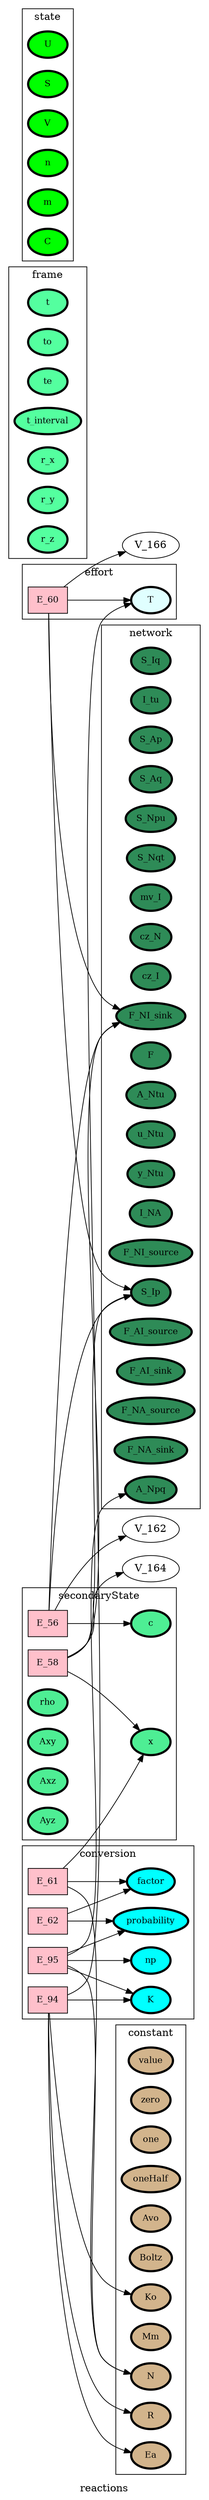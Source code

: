 digraph reactions {
label=reactions;
rankdir=LR;
subgraph cluster_reactions___network {
label=network;
rankdir=LR;
V_10 [fillcolor=seagreen, fontsize=12, label=S_Iq, penwidth=3, style=filled];
V_11 [fillcolor=seagreen, fontsize=12, label=I_tu, penwidth=3, style=filled];
V_12 [fillcolor=seagreen, fontsize=12, label=S_Ap, penwidth=3, style=filled];
V_13 [fillcolor=seagreen, fontsize=12, label=S_Aq, penwidth=3, style=filled];
V_14 [fillcolor=seagreen, fontsize=12, label=S_Npu, penwidth=3, style=filled];
V_15 [fillcolor=seagreen, fontsize=12, label=S_Nqt, penwidth=3, style=filled];
V_16 [fillcolor=seagreen, fontsize=12, label=mv_I, penwidth=3, style=filled];
V_17 [fillcolor=seagreen, fontsize=12, label=cz_N, penwidth=3, style=filled];
V_18 [fillcolor=seagreen, fontsize=12, label=cz_I, penwidth=3, style=filled];
V_19 [fillcolor=seagreen, fontsize=12, label=A_Npq, penwidth=3, style=filled];
V_2 [fillcolor=seagreen, fontsize=12, label=F, penwidth=3, style=filled];
V_20 [fillcolor=seagreen, fontsize=12, label=A_Ntu, penwidth=3, style=filled];
V_21 [fillcolor=seagreen, fontsize=12, label=u_Ntu, penwidth=3, style=filled];
V_22 [fillcolor=seagreen, fontsize=12, label=y_Ntu, penwidth=3, style=filled];
V_27 [fillcolor=seagreen, fontsize=12, label=I_NA, penwidth=3, style=filled];
V_3 [fillcolor=seagreen, fontsize=12, label=F_NI_source, penwidth=3, style=filled];
V_4 [fillcolor=seagreen, fontsize=12, label=F_NI_sink, penwidth=3, style=filled];
V_5 [fillcolor=seagreen, fontsize=12, label=F_AI_source, penwidth=3, style=filled];
V_6 [fillcolor=seagreen, fontsize=12, label=F_AI_sink, penwidth=3, style=filled];
V_7 [fillcolor=seagreen, fontsize=12, label=F_NA_source, penwidth=3, style=filled];
V_8 [fillcolor=seagreen, fontsize=12, label=F_NA_sink, penwidth=3, style=filled];
V_9 [fillcolor=seagreen, fontsize=12, label=S_Ip, penwidth=3, style=filled];
}

subgraph cluster_reactions___differenceOperator {
label=differenceOperator;
rankdir=LR;
}

subgraph cluster_reactions___frame {
label=frame;
rankdir=LR;
V_1 [fillcolor=seagreen1, fontsize=12, label=t, penwidth=3, style=filled];
V_105 [fillcolor=seagreen1, fontsize=12, label=to, penwidth=3, style=filled];
V_106 [fillcolor=seagreen1, fontsize=12, label=te, penwidth=3, style=filled];
V_107 [fillcolor=seagreen1, fontsize=12, label=t_interval, penwidth=3, style=filled];
V_23 [fillcolor=seagreen1, fontsize=12, label=r_x, penwidth=3, style=filled];
V_24 [fillcolor=seagreen1, fontsize=12, label=r_y, penwidth=3, style=filled];
V_25 [fillcolor=seagreen1, fontsize=12, label=r_z, penwidth=3, style=filled];
}

subgraph cluster_reactions___state {
label=state;
rankdir=LR;
V_108 [fillcolor=green, fontsize=12, label=U, penwidth=3, style=filled];
V_109 [fillcolor=green, fontsize=12, label=S, penwidth=3, style=filled];
V_110 [fillcolor=green, fontsize=12, label=V, penwidth=3, style=filled];
V_111 [fillcolor=green, fontsize=12, label=n, penwidth=3, style=filled];
V_137 [fillcolor=green, fontsize=12, label=m, penwidth=3, style=filled];
V_144 [fillcolor=green, fontsize=12, label=C, penwidth=3, style=filled];
}

subgraph cluster_reactions___constant {
label=constant;
rankdir=LR;
V_101 [fillcolor=tan, fontsize=12, label=value, penwidth=3, style=filled];
V_102 [fillcolor=tan, fontsize=12, label=zero, penwidth=3, style=filled];
V_103 [fillcolor=tan, fontsize=12, label=one, penwidth=3, style=filled];
V_104 [fillcolor=tan, fontsize=12, label=oneHalf, penwidth=3, style=filled];
V_121 [fillcolor=tan, fontsize=12, label=Avo, penwidth=3, style=filled];
V_122 [fillcolor=tan, fontsize=12, label=Boltz, penwidth=3, style=filled];
V_123 [fillcolor=tan, fontsize=12, label=R, penwidth=3, style=filled];
V_132 [fillcolor=tan, fontsize=12, label=Mm, penwidth=3, style=filled];
V_197 [fillcolor=tan, fontsize=12, label=Ea, penwidth=3, style=filled];
V_198 [fillcolor=tan, fontsize=12, label=Ko, penwidth=3, style=filled];
V_26 [fillcolor=tan, fontsize=12, label=N, penwidth=3, style=filled];
}

E_60 -> V_166  [splines=ortho];
E_60 -> V_4  [splines=ortho];
E_60 -> V_9  [splines=ortho];
subgraph cluster_reactions___effort {
label=effort;
rankdir=LR;
V_167 [fillcolor=lightcyan, fontsize=12, label=T, penwidth=3, style=filled];
E_60 [fillcolor=pink, fontsize=12, shape=box, style=filled];
E_60 -> V_167  [splines=ortho];
}

E_56 -> V_162  [splines=ortho];
E_56 -> V_4  [splines=ortho];
E_56 -> V_9  [splines=ortho];
E_58 -> V_164  [splines=ortho];
E_58 -> V_4  [splines=ortho];
E_58 -> V_9  [splines=ortho];
subgraph cluster_reactions___secondaryState {
label=secondaryState;
rankdir=LR;
V_143 [fillcolor=seagreen2, fontsize=12, label=rho, penwidth=3, style=filled];
V_148 [fillcolor=seagreen2, fontsize=12, label=Axy, penwidth=3, style=filled];
V_149 [fillcolor=seagreen2, fontsize=12, label=Axz, penwidth=3, style=filled];
V_150 [fillcolor=seagreen2, fontsize=12, label=Ayz, penwidth=3, style=filled];
V_163 [fillcolor=seagreen2, fontsize=12, label=c, penwidth=3, style=filled];
V_165 [fillcolor=seagreen2, fontsize=12, label=x, penwidth=3, style=filled];
E_56 [fillcolor=pink, fontsize=12, shape=box, style=filled];
E_56 -> V_163  [splines=ortho];
E_58 [fillcolor=pink, fontsize=12, shape=box, style=filled];
E_58 -> V_165  [splines=ortho];
}

subgraph cluster_reactions___diffState {
label=diffState;
rankdir=LR;
}

E_61 -> V_165  [splines=ortho];
E_61 -> V_26  [splines=ortho];
E_62 -> V_168  [splines=ortho];
E_94 -> V_123  [splines=ortho];
E_94 -> V_167  [splines=ortho];
E_94 -> V_197  [splines=ortho];
E_94 -> V_198  [splines=ortho];
E_95 -> V_169  [splines=ortho];
E_95 -> V_19  [splines=ortho];
E_95 -> V_199  [splines=ortho];
E_95 -> V_26  [splines=ortho];
subgraph cluster_reactions___conversion {
label=conversion;
rankdir=LR;
V_168 [fillcolor=cyan, fontsize=12, label=factor, penwidth=3, style=filled];
V_169 [fillcolor=cyan, fontsize=12, label=probability, penwidth=3, style=filled];
V_199 [fillcolor=cyan, fontsize=12, label=K, penwidth=3, style=filled];
V_200 [fillcolor=cyan, fontsize=12, label=np, penwidth=3, style=filled];
E_61 [fillcolor=pink, fontsize=12, shape=box, style=filled];
E_61 -> V_168  [splines=ortho];
E_62 [fillcolor=pink, fontsize=12, shape=box, style=filled];
E_62 -> V_169  [splines=ortho];
E_94 [fillcolor=pink, fontsize=12, shape=box, style=filled];
E_94 -> V_199  [splines=ortho];
E_95 [fillcolor=pink, fontsize=12, shape=box, style=filled];
E_95 -> V_200  [splines=ortho];
}

subgraph cluster_reactions___controlInput {
label=controlInput;
rankdir=LR;
}

subgraph cluster_reactions___observation {
label=observation;
rankdir=LR;
}

}
